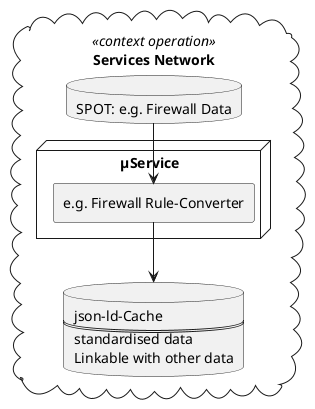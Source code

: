 @startuml

cloud "Services Network" <<context operation>> as ccc4 {
    database ctxops_db_spot [
    SPOT: e.g. Firewall Data
    ]

    database ctxops_db_cache [
    json-ld-Cache
    ====
    standardised data
    Linkable with other data
    ]

    node "µService" as ctxops_service {
    agent "e.g. Firewall Rule-Converter" as ctxops_service_conv1
    }

    ctxops_db_spot --> ctxops_service_conv1
    ctxops_service_conv1 --> ctxops_db_cache
}

@enduml
